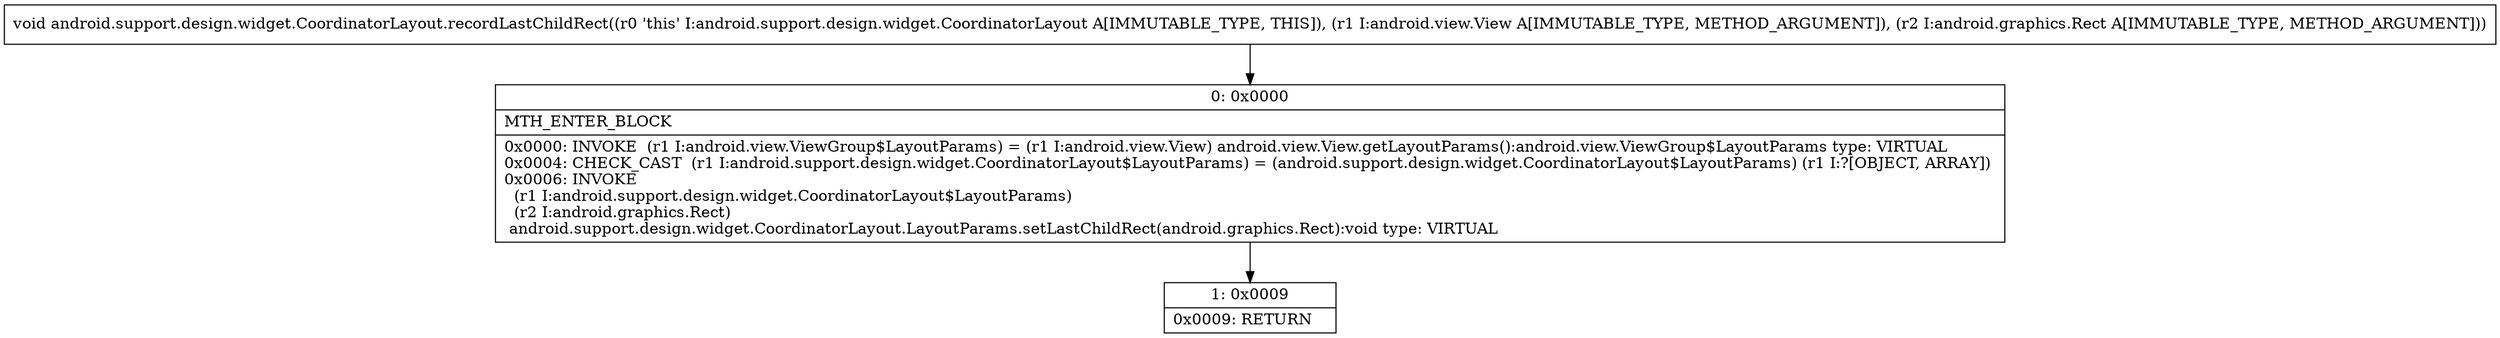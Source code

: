 digraph "CFG forandroid.support.design.widget.CoordinatorLayout.recordLastChildRect(Landroid\/view\/View;Landroid\/graphics\/Rect;)V" {
Node_0 [shape=record,label="{0\:\ 0x0000|MTH_ENTER_BLOCK\l|0x0000: INVOKE  (r1 I:android.view.ViewGroup$LayoutParams) = (r1 I:android.view.View) android.view.View.getLayoutParams():android.view.ViewGroup$LayoutParams type: VIRTUAL \l0x0004: CHECK_CAST  (r1 I:android.support.design.widget.CoordinatorLayout$LayoutParams) = (android.support.design.widget.CoordinatorLayout$LayoutParams) (r1 I:?[OBJECT, ARRAY]) \l0x0006: INVOKE  \l  (r1 I:android.support.design.widget.CoordinatorLayout$LayoutParams)\l  (r2 I:android.graphics.Rect)\l android.support.design.widget.CoordinatorLayout.LayoutParams.setLastChildRect(android.graphics.Rect):void type: VIRTUAL \l}"];
Node_1 [shape=record,label="{1\:\ 0x0009|0x0009: RETURN   \l}"];
MethodNode[shape=record,label="{void android.support.design.widget.CoordinatorLayout.recordLastChildRect((r0 'this' I:android.support.design.widget.CoordinatorLayout A[IMMUTABLE_TYPE, THIS]), (r1 I:android.view.View A[IMMUTABLE_TYPE, METHOD_ARGUMENT]), (r2 I:android.graphics.Rect A[IMMUTABLE_TYPE, METHOD_ARGUMENT])) }"];
MethodNode -> Node_0;
Node_0 -> Node_1;
}

